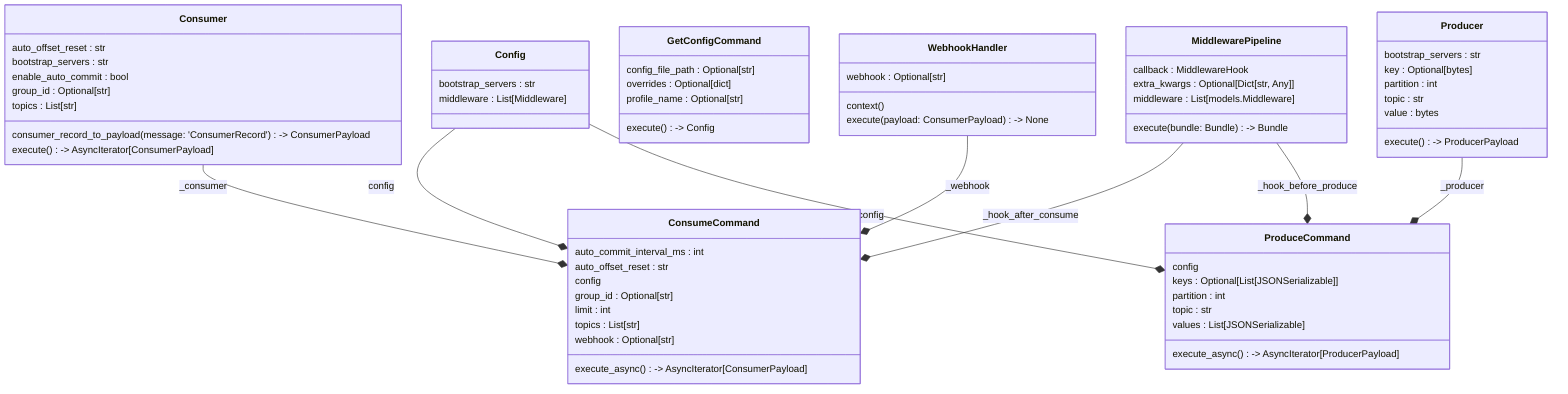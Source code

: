classDiagram
  class Config {
    bootstrap_servers : str
    middleware : List[Middleware]
  }
  class ConsumeCommand {
    auto_commit_interval_ms : int
    auto_offset_reset : str
    config
    group_id : Optional[str]
    limit : int
    topics : List[str]
    webhook : Optional[str]
    execute_async() -> AsyncIterator[ConsumerPayload]
  }
  class Consumer {
    auto_offset_reset : str
    bootstrap_servers : str
    enable_auto_commit : bool
    group_id : Optional[str]
    topics : List[str]
    consumer_record_to_payload(message: 'ConsumerRecord') -> ConsumerPayload
    execute() -> AsyncIterator[ConsumerPayload]
  }
  class GetConfigCommand {
    config_file_path : Optional[str]
    overrides : Optional[dict]
    profile_name : Optional[str]
    execute() -> Config
  }
  class MiddlewarePipeline {
    callback : MiddlewareHook
    extra_kwargs : Optional[Dict[str, Any]]
    middleware : List[models.Middleware]
    execute(bundle: Bundle) -> Bundle
  }
  class ProduceCommand {
    config
    keys : Optional[List[JSONSerializable]]
    partition : int
    topic : str
    values : List[JSONSerializable]
    execute_async() -> AsyncIterator[ProducerPayload]
  }
  class Producer {
    bootstrap_servers : str
    key : Optional[bytes]
    partition : int
    topic : str
    value : bytes
    execute() -> ProducerPayload
  }
  class WebhookHandler {
    webhook : Optional[str]
    context()
    execute(payload: ConsumerPayload) -> None
  }
  Config --* ConsumeCommand : config
  Config --* ProduceCommand : config
  Consumer --* ConsumeCommand : _consumer
  Producer --* ProduceCommand : _producer
  MiddlewarePipeline --* ConsumeCommand : _hook_after_consume
  MiddlewarePipeline --* ProduceCommand : _hook_before_produce
  WebhookHandler --* ConsumeCommand : _webhook
